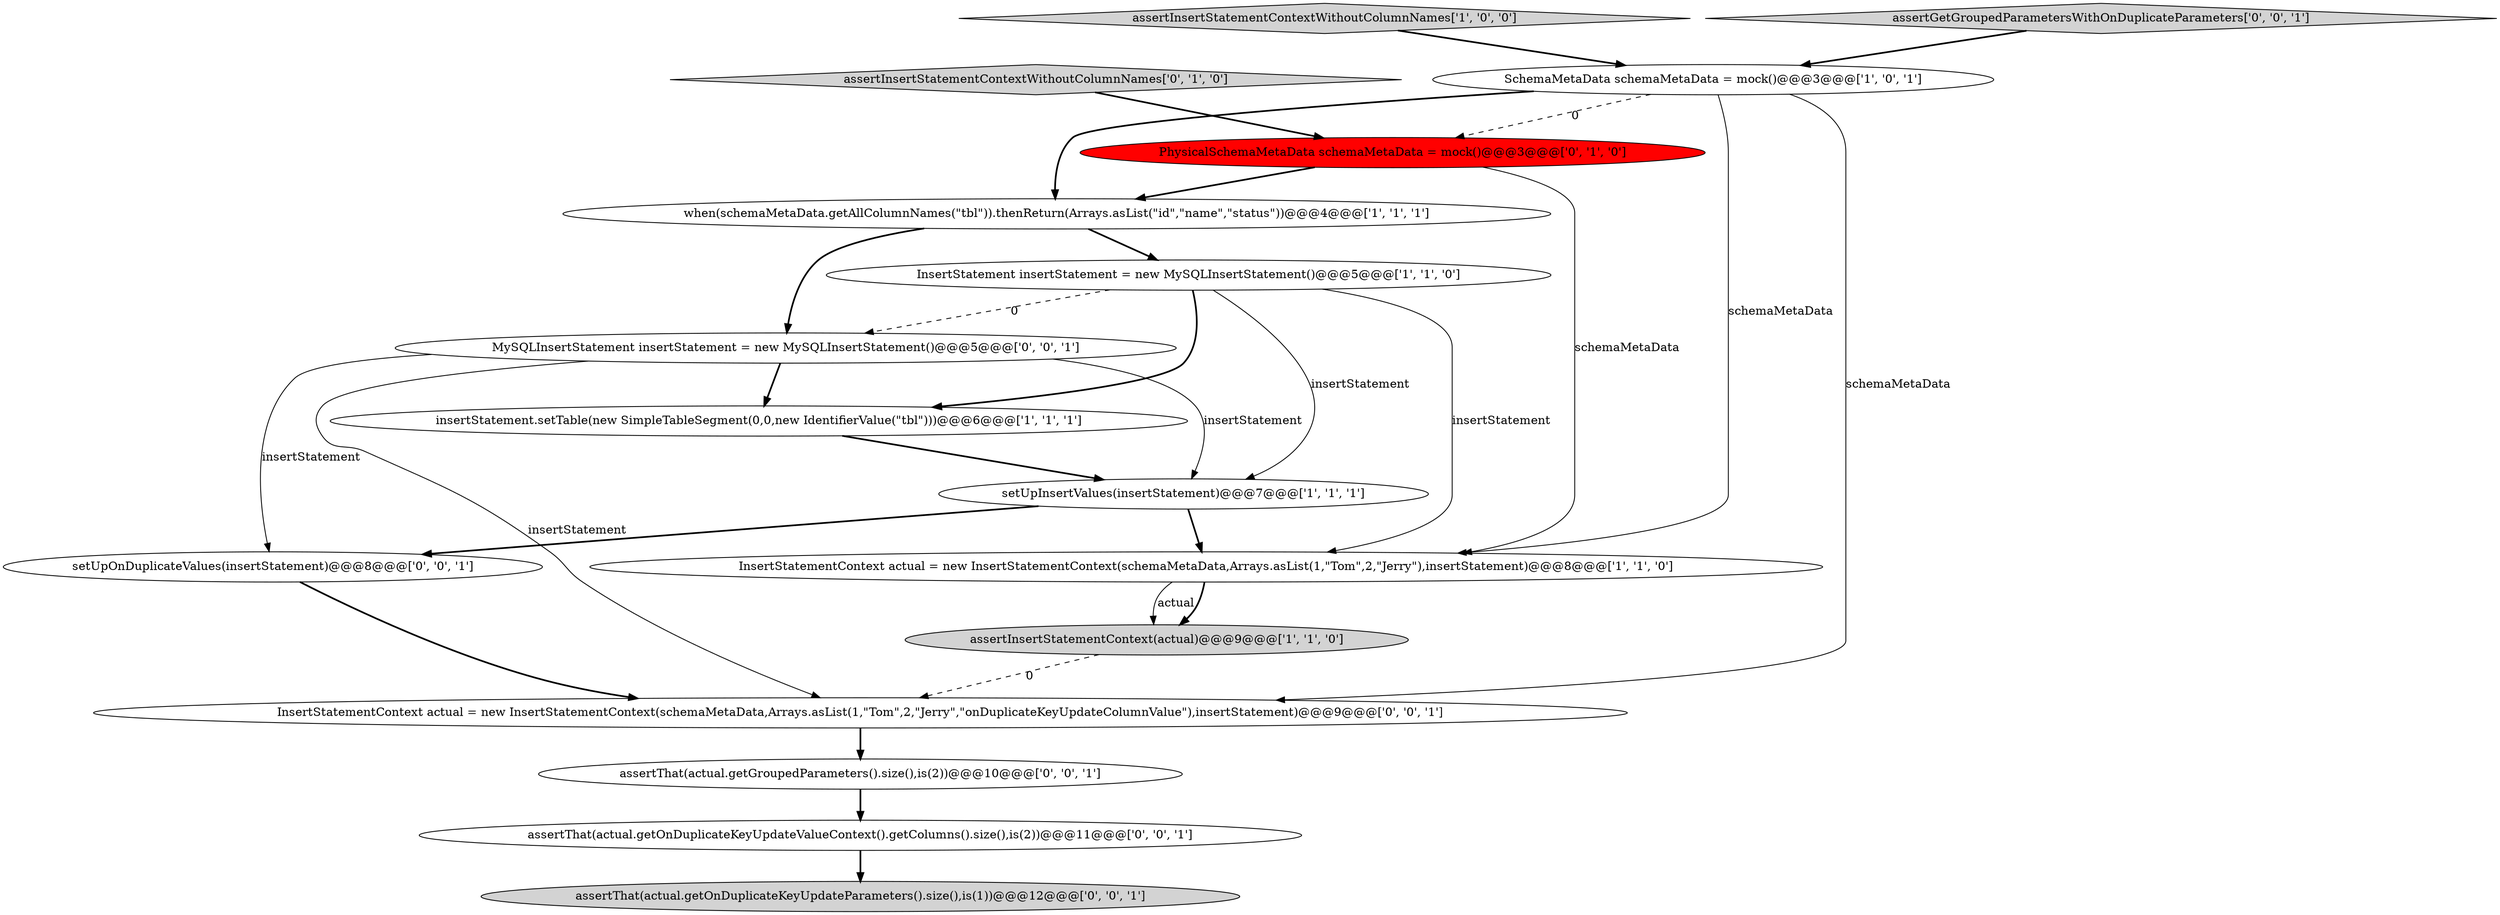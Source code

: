 digraph {
5 [style = filled, label = "InsertStatement insertStatement = new MySQLInsertStatement()@@@5@@@['1', '1', '0']", fillcolor = white, shape = ellipse image = "AAA0AAABBB1BBB"];
11 [style = filled, label = "MySQLInsertStatement insertStatement = new MySQLInsertStatement()@@@5@@@['0', '0', '1']", fillcolor = white, shape = ellipse image = "AAA0AAABBB3BBB"];
1 [style = filled, label = "assertInsertStatementContextWithoutColumnNames['1', '0', '0']", fillcolor = lightgray, shape = diamond image = "AAA0AAABBB1BBB"];
16 [style = filled, label = "setUpOnDuplicateValues(insertStatement)@@@8@@@['0', '0', '1']", fillcolor = white, shape = ellipse image = "AAA0AAABBB3BBB"];
8 [style = filled, label = "PhysicalSchemaMetaData schemaMetaData = mock()@@@3@@@['0', '1', '0']", fillcolor = red, shape = ellipse image = "AAA1AAABBB2BBB"];
9 [style = filled, label = "assertInsertStatementContextWithoutColumnNames['0', '1', '0']", fillcolor = lightgray, shape = diamond image = "AAA0AAABBB2BBB"];
15 [style = filled, label = "assertThat(actual.getOnDuplicateKeyUpdateValueContext().getColumns().size(),is(2))@@@11@@@['0', '0', '1']", fillcolor = white, shape = ellipse image = "AAA0AAABBB3BBB"];
12 [style = filled, label = "assertThat(actual.getGroupedParameters().size(),is(2))@@@10@@@['0', '0', '1']", fillcolor = white, shape = ellipse image = "AAA0AAABBB3BBB"];
13 [style = filled, label = "assertGetGroupedParametersWithOnDuplicateParameters['0', '0', '1']", fillcolor = lightgray, shape = diamond image = "AAA0AAABBB3BBB"];
0 [style = filled, label = "assertInsertStatementContext(actual)@@@9@@@['1', '1', '0']", fillcolor = lightgray, shape = ellipse image = "AAA0AAABBB1BBB"];
10 [style = filled, label = "InsertStatementContext actual = new InsertStatementContext(schemaMetaData,Arrays.asList(1,\"Tom\",2,\"Jerry\",\"onDuplicateKeyUpdateColumnValue\"),insertStatement)@@@9@@@['0', '0', '1']", fillcolor = white, shape = ellipse image = "AAA0AAABBB3BBB"];
7 [style = filled, label = "insertStatement.setTable(new SimpleTableSegment(0,0,new IdentifierValue(\"tbl\")))@@@6@@@['1', '1', '1']", fillcolor = white, shape = ellipse image = "AAA0AAABBB1BBB"];
2 [style = filled, label = "InsertStatementContext actual = new InsertStatementContext(schemaMetaData,Arrays.asList(1,\"Tom\",2,\"Jerry\"),insertStatement)@@@8@@@['1', '1', '0']", fillcolor = white, shape = ellipse image = "AAA0AAABBB1BBB"];
4 [style = filled, label = "when(schemaMetaData.getAllColumnNames(\"tbl\")).thenReturn(Arrays.asList(\"id\",\"name\",\"status\"))@@@4@@@['1', '1', '1']", fillcolor = white, shape = ellipse image = "AAA0AAABBB1BBB"];
3 [style = filled, label = "setUpInsertValues(insertStatement)@@@7@@@['1', '1', '1']", fillcolor = white, shape = ellipse image = "AAA0AAABBB1BBB"];
14 [style = filled, label = "assertThat(actual.getOnDuplicateKeyUpdateParameters().size(),is(1))@@@12@@@['0', '0', '1']", fillcolor = lightgray, shape = ellipse image = "AAA0AAABBB3BBB"];
6 [style = filled, label = "SchemaMetaData schemaMetaData = mock()@@@3@@@['1', '0', '1']", fillcolor = white, shape = ellipse image = "AAA0AAABBB1BBB"];
6->8 [style = dashed, label="0"];
5->3 [style = solid, label="insertStatement"];
15->14 [style = bold, label=""];
16->10 [style = bold, label=""];
12->15 [style = bold, label=""];
3->16 [style = bold, label=""];
11->3 [style = solid, label="insertStatement"];
9->8 [style = bold, label=""];
5->2 [style = solid, label="insertStatement"];
7->3 [style = bold, label=""];
0->10 [style = dashed, label="0"];
2->0 [style = solid, label="actual"];
8->2 [style = solid, label="schemaMetaData"];
6->4 [style = bold, label=""];
2->0 [style = bold, label=""];
1->6 [style = bold, label=""];
11->10 [style = solid, label="insertStatement"];
3->2 [style = bold, label=""];
5->11 [style = dashed, label="0"];
11->16 [style = solid, label="insertStatement"];
10->12 [style = bold, label=""];
6->2 [style = solid, label="schemaMetaData"];
5->7 [style = bold, label=""];
8->4 [style = bold, label=""];
13->6 [style = bold, label=""];
4->11 [style = bold, label=""];
4->5 [style = bold, label=""];
6->10 [style = solid, label="schemaMetaData"];
11->7 [style = bold, label=""];
}
